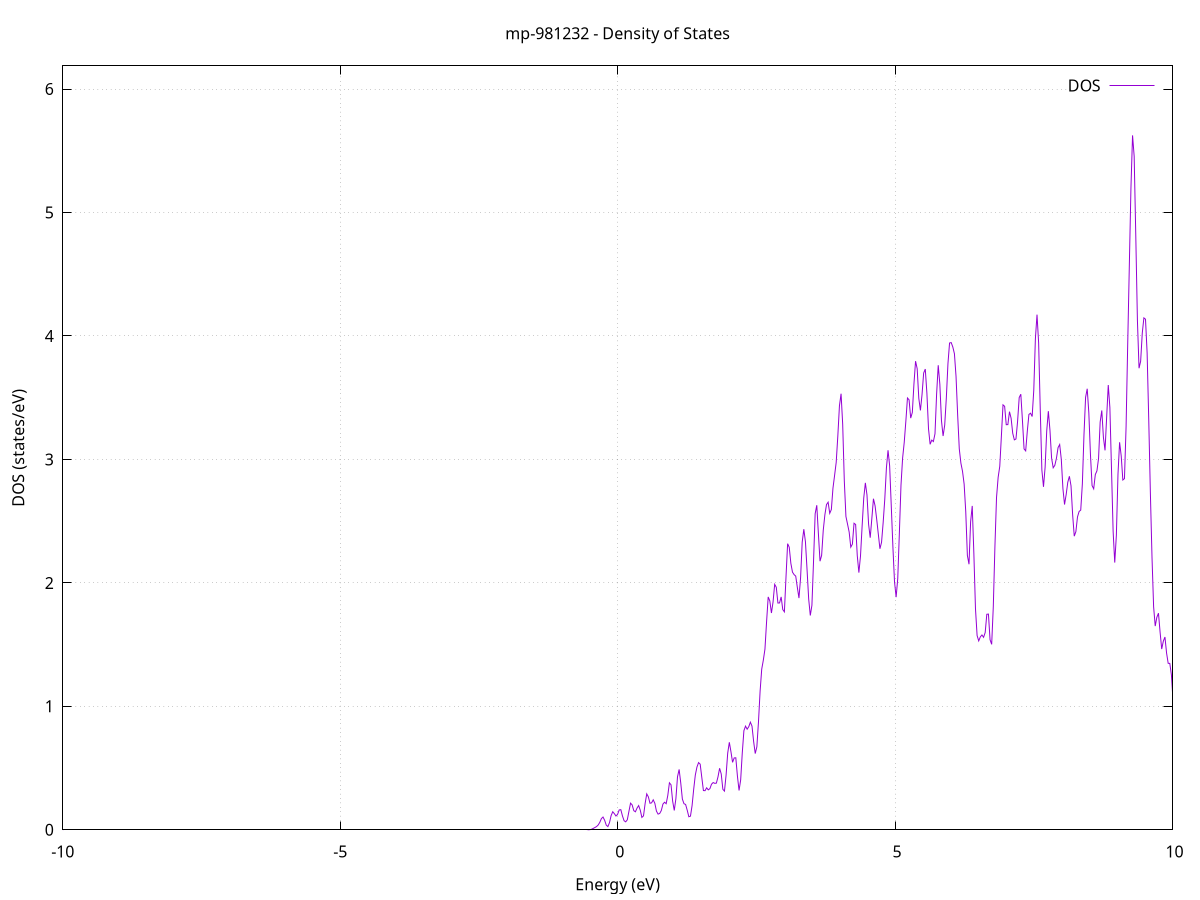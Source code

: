 set title 'mp-981232 - Density of States'
set xlabel 'Energy (eV)'
set ylabel 'DOS (states/eV)'
set grid
set xrange [-10:10]
set yrange [0:6.188]
set xzeroaxis lt -1
set terminal png size 800,600
set output 'mp-981232_dos_gnuplot.png'
plot '-' using 1:2 with lines title 'DOS'
-30.295900 0.000000
-30.266700 0.000000
-30.237600 0.000000
-30.208400 0.000000
-30.179200 0.000000
-30.150000 0.000000
-30.120800 0.000000
-30.091600 0.000000
-30.062400 0.000000
-30.033300 0.000000
-30.004100 0.000000
-29.974900 0.000000
-29.945700 0.000000
-29.916500 0.000000
-29.887300 0.000000
-29.858100 0.000000
-29.829000 0.000000
-29.799800 0.000000
-29.770600 0.000000
-29.741400 0.000000
-29.712200 0.000000
-29.683000 0.000000
-29.653800 0.000000
-29.624700 0.000000
-29.595500 0.000000
-29.566300 0.000000
-29.537100 0.000000
-29.507900 0.000000
-29.478700 0.000000
-29.449500 0.000000
-29.420400 0.000000
-29.391200 0.000000
-29.362000 0.000000
-29.332800 0.000000
-29.303600 0.000000
-29.274400 0.000000
-29.245200 0.000000
-29.216000 0.000000
-29.186900 0.000000
-29.157700 0.000000
-29.128500 0.000000
-29.099300 0.000000
-29.070100 0.000000
-29.040900 0.000000
-29.011700 0.000000
-28.982600 0.000000
-28.953400 0.000000
-28.924200 0.000000
-28.895000 0.000000
-28.865800 0.000000
-28.836600 0.000000
-28.807400 0.000000
-28.778300 0.000000
-28.749100 0.000000
-28.719900 0.000000
-28.690700 0.000000
-28.661500 0.000000
-28.632300 0.000000
-28.603100 0.000000
-28.574000 0.000000
-28.544800 0.000000
-28.515600 0.000000
-28.486400 0.000000
-28.457200 0.000000
-28.428000 0.000000
-28.398800 0.000000
-28.369700 0.000000
-28.340500 0.000000
-28.311300 0.000000
-28.282100 0.000000
-28.252900 0.000000
-28.223700 0.000000
-28.194500 0.000000
-28.165400 0.000000
-28.136200 0.000000
-28.107000 0.000000
-28.077800 0.000000
-28.048600 0.000000
-28.019400 0.000000
-27.990200 0.000000
-27.961100 0.000000
-27.931900 0.000000
-27.902700 0.000000
-27.873500 0.000000
-27.844300 0.000000
-27.815100 0.000000
-27.785900 0.000000
-27.756800 0.000300
-27.727600 0.005900
-27.698400 0.057600
-27.669200 0.328600
-27.640000 1.184200
-27.610800 2.960300
-27.581600 5.559000
-27.552500 8.120300
-27.523300 9.461200
-27.494100 9.643900
-27.464900 10.292000
-27.435700 12.571300
-27.406500 15.487300
-27.377300 16.764000
-27.348200 15.727700
-27.319000 14.168700
-27.289800 13.827400
-27.260600 14.903100
-27.231400 16.719900
-27.202200 18.770900
-27.173000 20.355800
-27.143900 20.506600
-27.114700 20.065300
-27.085500 20.542100
-27.056300 19.370900
-27.027100 13.362500
-26.997900 5.846300
-26.968700 1.518700
-26.939500 0.226400
-26.910400 0.018900
-26.881200 0.000900
-26.852000 0.000000
-26.822800 0.000000
-26.793600 0.000000
-26.764400 0.000000
-26.735200 0.000000
-26.706100 0.000000
-26.676900 0.000000
-26.647700 0.000000
-26.618500 0.000000
-26.589300 0.000000
-26.560100 0.000000
-26.530900 0.000000
-26.501800 0.000000
-26.472600 0.000000
-26.443400 0.000000
-26.414200 0.000000
-26.385000 0.000000
-26.355800 0.000000
-26.326600 0.000000
-26.297500 0.000000
-26.268300 0.000000
-26.239100 0.000000
-26.209900 0.000000
-26.180700 0.000000
-26.151500 0.000000
-26.122300 0.000000
-26.093200 0.000000
-26.064000 0.000000
-26.034800 0.000000
-26.005600 0.000000
-25.976400 0.000000
-25.947200 0.000000
-25.918000 0.000000
-25.888900 0.000000
-25.859700 0.000000
-25.830500 0.000000
-25.801300 0.000000
-25.772100 0.000000
-25.742900 0.000000
-25.713700 0.000000
-25.684600 0.000000
-25.655400 0.000000
-25.626200 0.000000
-25.597000 0.000000
-25.567800 0.000000
-25.538600 0.000000
-25.509400 0.000000
-25.480300 0.000000
-25.451100 0.000000
-25.421900 0.000000
-25.392700 0.000000
-25.363500 0.000000
-25.334300 0.000000
-25.305100 0.000000
-25.276000 0.000000
-25.246800 0.000000
-25.217600 0.000000
-25.188400 0.000000
-25.159200 0.000000
-25.130000 0.000000
-25.100800 0.000000
-25.071700 0.000000
-25.042500 0.000000
-25.013300 0.000000
-24.984100 0.001600
-24.954900 0.029700
-24.925700 0.307300
-24.896500 1.796800
-24.867400 6.247400
-24.838200 14.050900
-24.809000 22.402300
-24.779800 25.797400
-24.750600 19.880600
-24.721400 9.344800
-24.692200 2.520900
-24.663100 0.377500
-24.633900 0.030800
-24.604700 0.001400
-24.575500 0.000000
-24.546300 0.000000
-24.517100 0.000000
-24.487900 0.000000
-24.458700 0.000000
-24.429600 0.000000
-24.400400 0.000000
-24.371200 0.000000
-24.342000 0.000000
-24.312800 0.000000
-24.283600 0.000000
-24.254400 0.000000
-24.225300 0.000000
-24.196100 0.000000
-24.166900 0.000000
-24.137700 0.000000
-24.108500 0.000000
-24.079300 0.000000
-24.050100 0.000000
-24.021000 0.000000
-23.991800 0.000000
-23.962600 0.000000
-23.933400 0.000000
-23.904200 0.000000
-23.875000 0.000000
-23.845800 0.000000
-23.816700 0.000000
-23.787500 0.000000
-23.758300 0.000000
-23.729100 0.000000
-23.699900 0.000000
-23.670700 0.000000
-23.641500 0.000000
-23.612400 0.000000
-23.583200 0.000000
-23.554000 0.000000
-23.524800 0.000000
-23.495600 0.000000
-23.466400 0.000000
-23.437200 0.000000
-23.408100 0.000000
-23.378900 0.000000
-23.349700 0.000000
-23.320500 0.000000
-23.291300 0.000000
-23.262100 0.000000
-23.232900 0.000000
-23.203800 0.000000
-23.174600 0.000000
-23.145400 0.000000
-23.116200 0.000000
-23.087000 0.000000
-23.057800 0.000000
-23.028600 0.000000
-22.999500 0.000000
-22.970300 0.000000
-22.941100 0.000000
-22.911900 0.000000
-22.882700 0.000000
-22.853500 0.000000
-22.824300 0.000000
-22.795200 0.000000
-22.766000 0.000000
-22.736800 0.000000
-22.707600 0.000000
-22.678400 0.000000
-22.649200 0.000000
-22.620000 0.000000
-22.590900 0.000000
-22.561700 0.000000
-22.532500 0.000000
-22.503300 0.000000
-22.474100 0.000000
-22.444900 0.000000
-22.415700 0.000000
-22.386600 0.000000
-22.357400 0.000000
-22.328200 0.000000
-22.299000 0.000000
-22.269800 0.000000
-22.240600 0.000000
-22.211400 0.000000
-22.182300 0.000000
-22.153100 0.000000
-22.123900 0.000000
-22.094700 0.000000
-22.065500 0.000000
-22.036300 0.000000
-22.007100 0.000000
-21.977900 0.000000
-21.948800 0.000000
-21.919600 0.000000
-21.890400 0.000000
-21.861200 0.000000
-21.832000 0.000000
-21.802800 0.000000
-21.773600 0.000000
-21.744500 0.000000
-21.715300 0.000000
-21.686100 0.000000
-21.656900 0.000000
-21.627700 0.000000
-21.598500 0.000000
-21.569300 0.000000
-21.540200 0.000000
-21.511000 0.000000
-21.481800 0.000000
-21.452600 0.000000
-21.423400 0.000000
-21.394200 0.000000
-21.365000 0.000000
-21.335900 0.000000
-21.306700 0.000000
-21.277500 0.000000
-21.248300 0.000000
-21.219100 0.000000
-21.189900 0.000000
-21.160700 0.000000
-21.131600 0.000000
-21.102400 0.000000
-21.073200 0.000000
-21.044000 0.000000
-21.014800 0.000000
-20.985600 0.000000
-20.956400 0.000000
-20.927300 0.000000
-20.898100 0.000000
-20.868900 0.000000
-20.839700 0.000000
-20.810500 0.000000
-20.781300 0.000000
-20.752100 0.000000
-20.723000 0.000000
-20.693800 0.000000
-20.664600 0.000000
-20.635400 0.000000
-20.606200 0.000000
-20.577000 0.000000
-20.547800 0.000000
-20.518700 0.000000
-20.489500 0.000000
-20.460300 0.000000
-20.431100 0.000000
-20.401900 0.000000
-20.372700 0.000000
-20.343500 0.000000
-20.314400 0.000000
-20.285200 0.000000
-20.256000 0.000000
-20.226800 0.000000
-20.197600 0.000000
-20.168400 0.000000
-20.139200 0.000000
-20.110100 0.000000
-20.080900 0.000000
-20.051700 0.000000
-20.022500 0.000000
-19.993300 0.000000
-19.964100 0.000000
-19.934900 0.000000
-19.905800 0.000000
-19.876600 0.000000
-19.847400 0.000000
-19.818200 0.000000
-19.789000 0.000000
-19.759800 0.000000
-19.730600 0.000000
-19.701400 0.000000
-19.672300 0.000000
-19.643100 0.000000
-19.613900 0.000000
-19.584700 0.000000
-19.555500 0.000000
-19.526300 0.000000
-19.497100 0.000000
-19.468000 0.000000
-19.438800 0.000000
-19.409600 0.000000
-19.380400 0.000000
-19.351200 0.000000
-19.322000 0.000000
-19.292800 0.000000
-19.263700 0.000000
-19.234500 0.000000
-19.205300 0.000000
-19.176100 0.000000
-19.146900 0.000000
-19.117700 0.000000
-19.088500 0.000000
-19.059400 0.000000
-19.030200 0.000000
-19.001000 0.000000
-18.971800 0.000000
-18.942600 0.000000
-18.913400 0.000000
-18.884200 0.000000
-18.855100 0.000000
-18.825900 0.000000
-18.796700 0.000000
-18.767500 0.000000
-18.738300 0.000000
-18.709100 0.000000
-18.679900 0.000000
-18.650800 0.000000
-18.621600 0.000000
-18.592400 0.000000
-18.563200 0.000000
-18.534000 0.000000
-18.504800 0.000000
-18.475600 0.000000
-18.446500 0.000000
-18.417300 0.000000
-18.388100 0.000000
-18.358900 0.000000
-18.329700 0.000000
-18.300500 0.000000
-18.271300 0.000000
-18.242200 0.000000
-18.213000 0.000000
-18.183800 0.000000
-18.154600 0.000000
-18.125400 0.000000
-18.096200 0.000000
-18.067000 0.000000
-18.037900 0.000000
-18.008700 0.000000
-17.979500 0.000000
-17.950300 0.000000
-17.921100 0.000000
-17.891900 0.000000
-17.862700 0.000000
-17.833600 0.000000
-17.804400 0.000000
-17.775200 0.000000
-17.746000 0.000000
-17.716800 0.000000
-17.687600 0.000000
-17.658400 0.000000
-17.629300 0.000000
-17.600100 0.000000
-17.570900 0.000000
-17.541700 0.000000
-17.512500 0.000000
-17.483300 0.000000
-17.454100 0.000000
-17.425000 0.000000
-17.395800 0.000000
-17.366600 0.000000
-17.337400 0.000000
-17.308200 0.000000
-17.279000 0.000000
-17.249800 0.000000
-17.220600 0.000000
-17.191500 0.000000
-17.162300 0.000000
-17.133100 0.000000
-17.103900 0.000000
-17.074700 0.000000
-17.045500 0.000000
-17.016300 0.000000
-16.987200 0.000000
-16.958000 0.000000
-16.928800 0.000000
-16.899600 0.000000
-16.870400 0.000000
-16.841200 0.000000
-16.812000 0.000000
-16.782900 0.000000
-16.753700 0.000000
-16.724500 0.000000
-16.695300 0.000000
-16.666100 0.000000
-16.636900 0.000000
-16.607700 0.000000
-16.578600 0.000000
-16.549400 0.000000
-16.520200 0.000000
-16.491000 0.000000
-16.461800 0.000000
-16.432600 0.000000
-16.403400 0.000000
-16.374300 0.000000
-16.345100 0.000000
-16.315900 0.000000
-16.286700 0.000000
-16.257500 0.000000
-16.228300 0.000000
-16.199100 0.000000
-16.170000 0.000000
-16.140800 0.000000
-16.111600 0.000000
-16.082400 0.000000
-16.053200 0.000000
-16.024000 0.000000
-15.994800 0.000000
-15.965700 0.000000
-15.936500 0.000000
-15.907300 0.000000
-15.878100 0.000000
-15.848900 0.000000
-15.819700 0.000000
-15.790500 0.000000
-15.761400 0.000000
-15.732200 0.000000
-15.703000 0.000000
-15.673800 0.000000
-15.644600 0.000000
-15.615400 0.000000
-15.586200 0.000000
-15.557100 0.000000
-15.527900 0.000000
-15.498700 0.000000
-15.469500 0.000000
-15.440300 0.000000
-15.411100 0.000000
-15.381900 0.000000
-15.352800 0.000000
-15.323600 0.000000
-15.294400 0.000000
-15.265200 0.000000
-15.236000 0.000000
-15.206800 0.000000
-15.177600 0.000000
-15.148500 0.000000
-15.119300 0.000000
-15.090100 0.000000
-15.060900 0.000000
-15.031700 0.000000
-15.002500 0.000000
-14.973300 0.000000
-14.944200 0.000000
-14.915000 0.000000
-14.885800 0.000000
-14.856600 0.000000
-14.827400 0.000000
-14.798200 0.000000
-14.769000 0.000000
-14.739800 0.000000
-14.710700 0.000000
-14.681500 0.000000
-14.652300 0.000000
-14.623100 0.000000
-14.593900 0.000000
-14.564700 0.000000
-14.535500 0.000000
-14.506400 0.000000
-14.477200 0.000000
-14.448000 0.000000
-14.418800 0.000000
-14.389600 0.000000
-14.360400 0.000000
-14.331200 0.000000
-14.302100 0.000000
-14.272900 0.000000
-14.243700 0.000000
-14.214500 0.000000
-14.185300 0.000000
-14.156100 0.000000
-14.126900 0.000000
-14.097800 0.000000
-14.068600 0.000000
-14.039400 0.000000
-14.010200 0.000000
-13.981000 0.000000
-13.951800 0.000000
-13.922600 0.000000
-13.893500 0.000000
-13.864300 0.000000
-13.835100 0.000000
-13.805900 0.000000
-13.776700 0.000000
-13.747500 0.000000
-13.718300 0.000000
-13.689200 0.000000
-13.660000 0.000000
-13.630800 0.000000
-13.601600 0.000000
-13.572400 0.000000
-13.543200 0.000000
-13.514000 0.000000
-13.484900 0.000000
-13.455700 0.000000
-13.426500 0.000000
-13.397300 0.000000
-13.368100 0.000000
-13.338900 0.000000
-13.309700 0.000000
-13.280600 0.000000
-13.251400 0.000000
-13.222200 0.000000
-13.193000 0.000000
-13.163800 0.000000
-13.134600 0.000000
-13.105400 0.000000
-13.076300 0.000000
-13.047100 0.000000
-13.017900 0.000000
-12.988700 0.000000
-12.959500 0.000000
-12.930300 0.000000
-12.901100 0.000000
-12.872000 0.000000
-12.842800 0.000000
-12.813600 0.000000
-12.784400 0.000000
-12.755200 0.000000
-12.726000 0.000000
-12.696800 0.000000
-12.667700 0.000000
-12.638500 0.000000
-12.609300 0.000000
-12.580100 0.000000
-12.550900 0.000000
-12.521700 0.000000
-12.492500 0.000000
-12.463300 0.000000
-12.434200 0.000000
-12.405000 0.000000
-12.375800 0.000000
-12.346600 0.000000
-12.317400 0.000000
-12.288200 0.000000
-12.259000 0.000000
-12.229900 0.000000
-12.200700 0.000000
-12.171500 0.000000
-12.142300 0.000000
-12.113100 0.000000
-12.083900 0.000000
-12.054700 0.000000
-12.025600 0.000000
-11.996400 0.000000
-11.967200 0.000000
-11.938000 0.000000
-11.908800 0.000000
-11.879600 0.000000
-11.850400 0.000000
-11.821300 0.000000
-11.792100 0.000000
-11.762900 0.000000
-11.733700 0.000000
-11.704500 0.000000
-11.675300 0.000000
-11.646100 0.000000
-11.617000 0.000000
-11.587800 0.000000
-11.558600 0.000000
-11.529400 0.000000
-11.500200 0.000000
-11.471000 0.000000
-11.441800 0.000000
-11.412700 0.000000
-11.383500 0.000000
-11.354300 0.000000
-11.325100 0.000000
-11.295900 0.000000
-11.266700 0.000000
-11.237500 0.000000
-11.208400 0.000000
-11.179200 0.000000
-11.150000 0.000000
-11.120800 0.000000
-11.091600 0.000000
-11.062400 0.000000
-11.033200 0.000000
-11.004100 0.000000
-10.974900 0.000000
-10.945700 0.000000
-10.916500 0.000000
-10.887300 0.000000
-10.858100 0.000000
-10.828900 0.000000
-10.799800 0.000000
-10.770600 0.000000
-10.741400 0.000000
-10.712200 0.000000
-10.683000 0.000000
-10.653800 0.000000
-10.624600 0.000000
-10.595500 0.000000
-10.566300 0.000000
-10.537100 0.000000
-10.507900 0.000000
-10.478700 0.000000
-10.449500 0.000000
-10.420300 0.000000
-10.391200 0.000000
-10.362000 0.000000
-10.332800 0.000000
-10.303600 0.000000
-10.274400 0.000000
-10.245200 0.000000
-10.216000 0.000000
-10.186900 0.000000
-10.157700 0.000000
-10.128500 0.000000
-10.099300 0.000000
-10.070100 0.000000
-10.040900 0.000000
-10.011700 0.000000
-9.982500 0.000000
-9.953400 0.000000
-9.924200 0.000000
-9.895000 0.000000
-9.865800 0.000000
-9.836600 0.000000
-9.807400 0.000000
-9.778200 0.000000
-9.749100 0.000000
-9.719900 0.000000
-9.690700 0.000000
-9.661500 0.000000
-9.632300 0.000000
-9.603100 0.000000
-9.573900 0.000000
-9.544800 0.000000
-9.515600 0.000000
-9.486400 0.000000
-9.457200 0.000000
-9.428000 0.000000
-9.398800 0.000000
-9.369600 0.000000
-9.340500 0.000000
-9.311300 0.000000
-9.282100 0.000000
-9.252900 0.000000
-9.223700 0.000000
-9.194500 0.000000
-9.165300 0.000000
-9.136200 0.000000
-9.107000 0.000000
-9.077800 0.000000
-9.048600 0.000000
-9.019400 0.000000
-8.990200 0.000000
-8.961000 0.000000
-8.931900 0.000000
-8.902700 0.000000
-8.873500 0.000000
-8.844300 0.000000
-8.815100 0.000000
-8.785900 0.000000
-8.756700 0.000000
-8.727600 0.000000
-8.698400 0.000000
-8.669200 0.000000
-8.640000 0.000000
-8.610800 0.000000
-8.581600 0.000000
-8.552400 0.000000
-8.523300 0.000000
-8.494100 0.000000
-8.464900 0.000000
-8.435700 0.000000
-8.406500 0.000000
-8.377300 0.000000
-8.348100 0.000000
-8.319000 0.000000
-8.289800 0.000000
-8.260600 0.000000
-8.231400 0.000000
-8.202200 0.000000
-8.173000 0.000000
-8.143800 0.000000
-8.114700 0.000000
-8.085500 0.000000
-8.056300 0.000000
-8.027100 0.000000
-7.997900 0.000000
-7.968700 0.000000
-7.939500 0.000000
-7.910400 0.000000
-7.881200 0.000000
-7.852000 0.000000
-7.822800 0.000000
-7.793600 0.000000
-7.764400 0.000000
-7.735200 0.000000
-7.706000 0.000000
-7.676900 0.000000
-7.647700 0.000000
-7.618500 0.000000
-7.589300 0.000000
-7.560100 0.000000
-7.530900 0.000000
-7.501700 0.000000
-7.472600 0.000000
-7.443400 0.000000
-7.414200 0.000000
-7.385000 0.000000
-7.355800 0.000000
-7.326600 0.000000
-7.297400 0.000000
-7.268300 0.000000
-7.239100 0.000000
-7.209900 0.000000
-7.180700 0.000000
-7.151500 0.000000
-7.122300 0.000000
-7.093100 0.000000
-7.064000 0.000000
-7.034800 0.000000
-7.005600 0.000000
-6.976400 0.000000
-6.947200 0.000000
-6.918000 0.000000
-6.888800 0.000000
-6.859700 0.000000
-6.830500 0.000000
-6.801300 0.000000
-6.772100 0.000000
-6.742900 0.000000
-6.713700 0.000000
-6.684500 0.000000
-6.655400 0.000000
-6.626200 0.000000
-6.597000 0.000000
-6.567800 0.000000
-6.538600 0.000000
-6.509400 0.000000
-6.480200 0.000000
-6.451100 0.000000
-6.421900 0.000000
-6.392700 0.000000
-6.363500 0.000000
-6.334300 0.000000
-6.305100 0.000000
-6.275900 0.000000
-6.246800 0.000000
-6.217600 0.000000
-6.188400 0.000000
-6.159200 0.000000
-6.130000 0.000000
-6.100800 0.000000
-6.071600 0.000000
-6.042500 0.000000
-6.013300 0.000000
-5.984100 0.000000
-5.954900 0.000000
-5.925700 0.000000
-5.896500 0.000000
-5.867300 0.000000
-5.838200 0.000000
-5.809000 0.000000
-5.779800 0.000000
-5.750600 0.000000
-5.721400 0.000000
-5.692200 0.000000
-5.663000 0.000000
-5.633900 0.000000
-5.604700 0.000000
-5.575500 0.000000
-5.546300 0.000000
-5.517100 0.000000
-5.487900 0.000000
-5.458700 0.000000
-5.429600 0.000000
-5.400400 0.000000
-5.371200 0.000000
-5.342000 0.000000
-5.312800 0.000000
-5.283600 0.000000
-5.254400 0.000000
-5.225200 0.000000
-5.196100 0.000000
-5.166900 0.000000
-5.137700 0.000000
-5.108500 0.000000
-5.079300 0.000000
-5.050100 0.000000
-5.020900 0.000000
-4.991800 0.000000
-4.962600 0.000000
-4.933400 0.000000
-4.904200 0.000000
-4.875000 0.000000
-4.845800 0.000000
-4.816600 0.000000
-4.787500 0.000000
-4.758300 0.000000
-4.729100 0.000000
-4.699900 0.000000
-4.670700 0.000000
-4.641500 0.000000
-4.612300 0.000000
-4.583200 0.000000
-4.554000 0.000000
-4.524800 0.000000
-4.495600 0.000000
-4.466400 0.000000
-4.437200 0.000000
-4.408000 0.000000
-4.378900 0.000000
-4.349700 0.000000
-4.320500 0.000000
-4.291300 0.000000
-4.262100 0.000000
-4.232900 0.000000
-4.203700 0.000000
-4.174600 0.000000
-4.145400 0.000000
-4.116200 0.000000
-4.087000 0.000000
-4.057800 0.000000
-4.028600 0.000000
-3.999400 0.000000
-3.970300 0.000000
-3.941100 0.000000
-3.911900 0.000000
-3.882700 0.000000
-3.853500 0.000000
-3.824300 0.000000
-3.795100 0.000000
-3.766000 0.000000
-3.736800 0.000000
-3.707600 0.000000
-3.678400 0.000000
-3.649200 0.000000
-3.620000 0.000000
-3.590800 0.000000
-3.561700 0.000000
-3.532500 0.000000
-3.503300 0.000000
-3.474100 0.000000
-3.444900 0.000000
-3.415700 0.000000
-3.386500 0.000000
-3.357400 0.000000
-3.328200 0.000000
-3.299000 0.000000
-3.269800 0.000000
-3.240600 0.000000
-3.211400 0.000000
-3.182200 0.000000
-3.153100 0.000000
-3.123900 0.000000
-3.094700 0.000000
-3.065500 0.000000
-3.036300 0.000000
-3.007100 0.000000
-2.977900 0.000000
-2.948800 0.000000
-2.919600 0.000000
-2.890400 0.000000
-2.861200 0.000000
-2.832000 0.000000
-2.802800 0.000000
-2.773600 0.000000
-2.744400 0.000000
-2.715300 0.000000
-2.686100 0.000000
-2.656900 0.000000
-2.627700 0.000000
-2.598500 0.000000
-2.569300 0.000000
-2.540100 0.000000
-2.511000 0.000000
-2.481800 0.000000
-2.452600 0.000000
-2.423400 0.000000
-2.394200 0.000000
-2.365000 0.000000
-2.335800 0.000000
-2.306700 0.000000
-2.277500 0.000000
-2.248300 0.000000
-2.219100 0.000000
-2.189900 0.000000
-2.160700 0.000000
-2.131500 0.000000
-2.102400 0.000000
-2.073200 0.000000
-2.044000 0.000000
-2.014800 0.000000
-1.985600 0.000000
-1.956400 0.000000
-1.927200 0.000000
-1.898100 0.000000
-1.868900 0.000000
-1.839700 0.000000
-1.810500 0.000000
-1.781300 0.000000
-1.752100 0.000000
-1.722900 0.000000
-1.693800 0.000000
-1.664600 0.000000
-1.635400 0.000000
-1.606200 0.000000
-1.577000 0.000000
-1.547800 0.000000
-1.518600 0.000000
-1.489500 0.000000
-1.460300 0.000000
-1.431100 0.000000
-1.401900 0.000000
-1.372700 0.000000
-1.343500 0.000000
-1.314300 0.000000
-1.285200 0.000000
-1.256000 0.000000
-1.226800 0.000000
-1.197600 0.000000
-1.168400 0.000000
-1.139200 0.000000
-1.110000 0.000000
-1.080900 0.000000
-1.051700 0.000000
-1.022500 0.000000
-0.993300 0.000000
-0.964100 0.000000
-0.934900 0.000000
-0.905700 0.000000
-0.876600 0.000000
-0.847400 0.000000
-0.818200 0.000000
-0.789000 0.000000
-0.759800 0.000000
-0.730600 0.000000
-0.701400 0.000000
-0.672300 0.000000
-0.643100 0.000000
-0.613900 0.000000
-0.584700 0.000000
-0.555500 0.000000
-0.526300 0.000100
-0.497100 0.001000
-0.467900 0.004600
-0.438800 0.011400
-0.409600 0.018300
-0.380400 0.025900
-0.351200 0.038400
-0.322000 0.059900
-0.292800 0.090500
-0.263600 0.103300
-0.234500 0.077000
-0.205300 0.037700
-0.176100 0.025800
-0.146900 0.057500
-0.117700 0.114600
-0.088500 0.146200
-0.059300 0.130600
-0.030200 0.111500
-0.001000 0.125000
0.028200 0.160800
0.057400 0.162800
0.086600 0.112400
0.115800 0.073400
0.145000 0.064300
0.174100 0.080800
0.203300 0.149100
0.232500 0.215700
0.261700 0.201400
0.290900 0.154800
0.320100 0.145700
0.349300 0.175500
0.378400 0.196200
0.407600 0.158800
0.436800 0.100100
0.466000 0.112800
0.495200 0.212500
0.524400 0.290900
0.553600 0.266600
0.582700 0.214800
0.611900 0.218200
0.641100 0.242600
0.670300 0.214300
0.699500 0.150900
0.728700 0.126900
0.757900 0.132100
0.787000 0.156000
0.816200 0.208100
0.845400 0.223000
0.874600 0.211400
0.903800 0.278200
0.933000 0.380500
0.962200 0.364400
0.991300 0.232100
1.020500 0.156600
1.049700 0.251900
1.078900 0.429300
1.108100 0.489000
1.137300 0.379100
1.166500 0.248900
1.195600 0.211100
1.224800 0.205100
1.254000 0.158300
1.283200 0.105600
1.312400 0.110300
1.341600 0.196100
1.370800 0.329100
1.399900 0.443300
1.429100 0.507700
1.458300 0.544200
1.487500 0.531700
1.516700 0.424200
1.545900 0.317700
1.575100 0.316700
1.604200 0.339900
1.633400 0.323400
1.662600 0.333100
1.691800 0.369100
1.721000 0.382600
1.750200 0.376200
1.779400 0.377800
1.808500 0.428600
1.837700 0.498400
1.866900 0.452000
1.896100 0.327900
1.925300 0.313300
1.954500 0.443600
1.983700 0.621300
2.012900 0.708900
2.042000 0.632400
2.071200 0.546200
2.100400 0.582100
2.129600 0.582900
2.158800 0.434500
2.188000 0.318400
2.217200 0.404000
2.246300 0.623400
2.275500 0.802700
2.304700 0.839600
2.333900 0.814800
2.363100 0.834900
2.392300 0.871500
2.421500 0.839500
2.450600 0.716500
2.479800 0.617300
2.509000 0.672100
2.538200 0.874100
2.567400 1.121400
2.596600 1.300900
2.625800 1.374300
2.654900 1.463500
2.684100 1.684000
2.713300 1.886200
2.742500 1.854200
2.771700 1.755900
2.800900 1.845300
2.830100 1.987900
2.859200 1.964500
2.888400 1.836800
2.917600 1.837300
2.946800 1.886400
2.976000 1.783900
3.005200 1.765400
3.034400 2.048500
3.063500 2.317600
3.092700 2.288600
3.121900 2.158100
3.151100 2.086800
3.180300 2.066800
3.209500 2.054800
3.238700 1.962900
3.267800 1.876900
3.297000 2.040300
3.326200 2.329800
3.355400 2.434700
3.384600 2.332600
3.413800 2.105700
3.443000 1.869000
3.472100 1.735900
3.501300 1.818700
3.530500 2.174600
3.559700 2.559900
3.588900 2.628900
3.618100 2.397800
3.647300 2.175500
3.676400 2.222700
3.705600 2.426000
3.734800 2.551300
3.764000 2.634100
3.793200 2.653600
3.822400 2.563400
3.851600 2.594200
3.880700 2.767200
3.909900 2.870500
3.939100 2.976800
3.968300 3.190500
3.997500 3.435000
4.026700 3.532300
4.055900 3.285000
4.085000 2.826900
4.114200 2.538000
4.143400 2.475600
4.172600 2.411700
4.201800 2.289300
4.231000 2.314100
4.260200 2.483000
4.289300 2.473000
4.318500 2.221900
4.347700 2.083300
4.376900 2.217500
4.406100 2.458900
4.435300 2.686200
4.464500 2.810200
4.493700 2.712600
4.522800 2.474800
4.552000 2.365900
4.581200 2.520800
4.610400 2.681600
4.639600 2.624200
4.668800 2.515000
4.698000 2.395500
4.727100 2.276300
4.756300 2.328800
4.785500 2.489300
4.814700 2.679200
4.843900 2.931000
4.873100 3.074500
4.902300 2.948100
4.931400 2.624100
4.960600 2.293500
4.989800 2.009500
5.019000 1.884400
5.048200 2.034900
5.077400 2.403600
5.106600 2.791000
5.135700 3.010400
5.164900 3.137300
5.194100 3.308600
5.223300 3.497600
5.252500 3.482800
5.281700 3.334700
5.310900 3.380400
5.340000 3.610400
5.369200 3.796000
5.398400 3.735000
5.427600 3.495500
5.456800 3.396900
5.486000 3.525600
5.515200 3.699900
5.544300 3.732000
5.573500 3.536800
5.602700 3.247600
5.631900 3.122400
5.661100 3.156300
5.690300 3.144800
5.719500 3.208100
5.748600 3.529100
5.777800 3.762900
5.807000 3.609000
5.836200 3.314200
5.865400 3.189600
5.894600 3.277900
5.923800 3.497600
5.952900 3.775100
5.982100 3.943300
6.011300 3.946500
6.040500 3.911300
6.069700 3.856200
6.098900 3.671600
6.128100 3.359100
6.157200 3.086200
6.186400 2.969800
6.215600 2.903800
6.244800 2.799800
6.274000 2.575800
6.303200 2.222600
6.332400 2.151000
6.361500 2.494300
6.390700 2.623400
6.419900 2.239300
6.449100 1.791700
6.478300 1.573400
6.507500 1.530200
6.536700 1.562600
6.565800 1.578000
6.595000 1.559100
6.624200 1.597900
6.653400 1.745800
6.682600 1.747300
6.711800 1.539800
6.741000 1.502000
6.770200 1.805700
6.799300 2.291500
6.828500 2.691900
6.857700 2.854800
6.886900 2.944300
6.916100 3.189600
6.945300 3.442200
6.974500 3.430400
7.003600 3.281400
7.032800 3.281900
7.062000 3.387000
7.091200 3.333500
7.120400 3.212200
7.149600 3.158600
7.178800 3.165600
7.207900 3.307200
7.237100 3.501100
7.266300 3.528500
7.295500 3.316300
7.324700 3.085300
7.353900 3.069300
7.383100 3.228100
7.412200 3.364800
7.441400 3.374300
7.470600 3.347600
7.499800 3.559600
7.529000 3.977500
7.558200 4.173000
7.587400 3.944200
7.616500 3.407600
7.645700 2.914700
7.674900 2.778200
7.704100 2.935700
7.733300 3.230800
7.762500 3.391100
7.791700 3.236200
7.820800 3.011400
7.850000 2.932300
7.879200 2.952300
7.908400 3.009400
7.937600 3.095700
7.966800 3.120700
7.996000 3.000200
8.025100 2.764300
8.054300 2.634800
8.083500 2.715200
8.112700 2.815300
8.141900 2.863600
8.171100 2.785800
8.200300 2.551300
8.229400 2.378400
8.258600 2.415100
8.287800 2.534500
8.317000 2.578400
8.346200 2.589600
8.375400 2.802100
8.404600 3.200200
8.433700 3.503300
8.462900 3.572500
8.492100 3.377100
8.521300 3.039400
8.550500 2.788300
8.579700 2.761800
8.608900 2.877500
8.638000 2.907100
8.667200 3.008400
8.696400 3.303200
8.725600 3.396700
8.754800 3.179100
8.784000 3.073300
8.813200 3.341500
8.842300 3.602700
8.871500 3.420000
8.900700 2.921800
8.929900 2.418300
8.959100 2.164400
8.988300 2.384600
9.017500 2.880400
9.046600 3.139000
9.075800 3.027800
9.105000 2.833400
9.134200 2.844400
9.163400 3.262900
9.192600 3.929200
9.221800 4.566600
9.251000 5.196100
9.280100 5.625200
9.309300 5.455200
9.338500 4.807800
9.367700 4.127700
9.396900 3.738800
9.426100 3.795500
9.455300 4.023200
9.484400 4.146600
9.513600 4.135800
9.542800 3.862100
9.572000 3.319800
9.601200 2.732600
9.630400 2.211200
9.659600 1.806400
9.688700 1.649900
9.717900 1.721300
9.747100 1.754500
9.776300 1.601100
9.805500 1.463900
9.834700 1.527600
9.863900 1.561400
9.893000 1.432300
9.922200 1.348400
9.951400 1.347700
9.980600 1.253600
10.009800 1.045500
10.039000 0.884900
10.068200 0.813100
10.097300 0.759600
10.126500 0.743300
10.155700 0.772900
10.184900 0.817000
10.214100 0.841000
10.243300 0.880000
10.272500 1.036900
10.301600 1.231000
10.330800 1.362200
10.360000 1.507700
10.389200 1.570700
10.418400 1.357700
10.447600 1.024100
10.476800 0.818600
10.505900 0.808500
10.535100 0.933100
10.564300 1.071500
10.593500 1.114100
10.622700 1.033000
10.651900 0.863300
10.681100 0.697400
10.710200 0.679900
10.739400 0.789200
10.768600 0.790000
10.797800 0.650000
10.827000 0.563600
10.856200 0.579700
10.885400 0.657400
10.914500 0.827000
10.943700 1.015900
10.972900 1.083600
11.002100 1.041700
11.031300 0.973900
11.060500 0.805500
11.089700 0.527800
11.118800 0.346600
11.148000 0.370200
11.177200 0.486800
11.206400 0.497300
11.235600 0.419000
11.264800 0.501400
11.294000 0.803200
11.323100 1.057000
11.352300 1.063900
11.381500 1.026800
11.410700 1.129100
11.439900 1.154900
11.469100 0.964500
11.498300 0.759700
11.527500 0.661700
11.556600 0.573200
11.585800 0.518800
11.615000 0.558900
11.644200 0.590300
11.673400 0.541400
11.702600 0.464500
11.731800 0.455400
11.760900 0.511600
11.790100 0.503500
11.819300 0.372600
11.848500 0.259100
11.877700 0.277700
11.906900 0.401900
11.936100 0.544100
11.965200 0.624500
11.994400 0.630700
12.023600 0.602500
12.052800 0.607100
12.082000 0.609600
12.111200 0.498600
12.140400 0.344100
12.169500 0.261000
12.198700 0.229400
12.227900 0.254100
12.257100 0.426100
12.286300 0.716400
12.315500 0.913500
12.344700 0.978100
12.373800 1.038000
12.403000 0.983300
12.432200 0.755400
12.461400 0.564700
12.490600 0.481600
12.519800 0.439700
12.549000 0.453500
12.578100 0.524500
12.607300 0.636500
12.636500 0.723400
12.665700 0.671400
12.694900 0.567100
12.724100 0.561000
12.753300 0.592500
12.782400 0.553300
12.811600 0.479600
12.840800 0.478000
12.870000 0.497100
12.899200 0.406600
12.928400 0.248000
12.957600 0.136700
12.986700 0.117800
13.015900 0.198900
13.045100 0.317600
13.074300 0.405800
13.103500 0.503300
13.132700 0.579800
13.161900 0.538900
13.191000 0.433600
13.220200 0.375900
13.249400 0.384900
13.278600 0.406100
13.307800 0.386500
13.337000 0.329100
13.366200 0.321500
13.395300 0.367400
13.424500 0.376100
13.453700 0.332900
13.482900 0.287700
13.512100 0.253700
13.541300 0.190700
13.570500 0.123600
13.599600 0.108400
13.628800 0.124000
13.658000 0.114800
13.687200 0.073400
13.716400 0.059000
13.745600 0.112700
13.774800 0.191400
13.803900 0.237000
13.833100 0.239900
13.862300 0.190500
13.891500 0.129800
13.920700 0.124200
13.949900 0.157100
13.979100 0.180000
14.008300 0.192800
14.037400 0.235700
14.066600 0.356900
14.095800 0.536300
14.125000 0.638200
14.154200 0.636200
14.183400 0.655600
14.212600 0.750100
14.241700 0.894600
14.270900 1.061200
14.300100 1.218000
14.329300 1.253100
14.358500 1.090300
14.387700 0.853700
14.416900 0.729100
14.446000 0.823400
14.475200 1.127500
14.504400 1.522100
14.533600 1.773200
14.562800 1.682600
14.592000 1.385300
14.621200 1.212300
14.650300 1.251000
14.679500 1.288000
14.708700 1.134100
14.737900 0.884200
14.767100 0.770100
14.796300 0.827800
14.825500 0.931200
14.854600 1.032400
14.883800 1.115900
14.913000 1.148500
14.942200 1.170800
14.971400 1.146400
15.000600 1.096000
15.029800 1.110300
15.058900 1.041100
15.088100 0.774400
15.117300 0.476200
15.146500 0.336500
15.175700 0.398600
15.204900 0.621800
15.234100 0.965300
15.263200 1.420600
15.292400 1.764600
15.321600 1.641200
15.350800 1.241700
15.380000 1.033600
15.409200 1.050100
15.438400 1.066200
15.467500 1.076800
15.496700 1.175200
15.525900 1.241700
15.555100 1.177800
15.584300 1.104900
15.613500 1.114500
15.642700 1.082700
15.671800 0.993400
15.701000 1.043500
15.730200 1.183700
15.759400 1.156200
15.788600 0.972400
15.817800 0.809200
15.847000 0.741300
15.876100 0.795800
15.905300 0.904200
15.934500 0.928900
15.963700 0.870500
15.992900 0.861700
16.022100 0.961700
16.051300 1.130000
16.080400 1.290300
16.109600 1.360400
16.138800 1.287500
16.168000 1.131200
16.197200 0.982700
16.226400 0.854900
16.255600 0.856400
16.284700 1.004200
16.313900 1.003300
16.343100 0.837100
16.372300 0.803200
16.401500 0.872100
16.430700 0.876300
16.459900 0.899600
16.489100 0.960000
16.518200 0.931900
16.547400 0.928900
16.576600 1.094200
16.605800 1.302300
16.635000 1.396200
16.664200 1.269100
16.693400 0.932100
16.722500 0.640100
16.751700 0.669300
16.780900 0.973000
16.810100 1.237300
16.839300 1.263700
16.868500 1.132000
16.897700 1.010300
16.926800 1.038800
16.956000 1.222700
16.985200 1.276000
17.014400 1.066400
17.043600 0.883900
17.072800 0.848900
17.102000 0.832600
17.131100 0.853300
17.160300 0.930000
17.189500 0.994300
17.218700 1.082600
17.247900 1.149200
17.277100 1.063600
17.306300 0.934200
17.335400 0.943100
17.364600 1.040400
17.393800 1.145300
17.423000 1.292400
17.452200 1.471600
17.481400 1.525900
17.510600 1.345600
17.539700 1.036500
17.568900 0.861600
17.598100 1.108600
17.627300 1.578200
17.656500 1.699100
17.685700 1.367300
17.714900 1.039700
17.744000 1.024900
17.773200 1.328900
17.802400 1.743900
17.831600 1.810300
17.860800 1.421800
17.890000 1.004300
17.919200 0.855500
17.948300 0.919700
17.977500 1.044600
18.006700 1.132100
18.035900 1.217900
18.065100 1.358300
18.094300 1.502700
18.123500 1.610800
18.152600 1.628200
18.181800 1.422300
18.211000 1.019400
18.240200 0.707600
18.269400 0.737300
18.298600 1.011300
18.327800 1.226900
18.356900 1.279500
18.386100 1.274900
18.415300 1.268100
18.444500 1.264500
18.473700 1.313200
18.502900 1.378000
18.532100 1.361300
18.561200 1.403900
18.590400 1.642400
18.619600 1.842700
18.648800 1.776000
18.678000 1.512500
18.707200 1.226900
18.736400 1.068700
18.765600 1.088200
18.794700 1.236600
18.823900 1.410400
18.853100 1.547100
18.882300 1.658500
18.911500 1.746000
18.940700 1.852800
18.969900 1.962700
18.999000 1.958100
19.028200 1.766200
19.057400 1.509000
19.086600 1.455700
19.115800 1.658600
19.145000 1.773200
19.174200 1.660800
19.203300 1.568300
19.232500 1.622400
19.261700 1.719200
19.290900 1.781200
19.320100 1.885300
19.349300 1.941000
19.378500 1.680500
19.407600 1.287800
19.436800 1.193200
19.466000 1.347200
19.495200 1.509100
19.524400 1.635700
19.553600 1.635800
19.582800 1.498400
19.611900 1.394100
19.641100 1.385200
19.670300 1.445500
19.699500 1.484600
19.728700 1.414100
19.757900 1.316600
19.787100 1.330600
19.816200 1.398200
19.845400 1.418700
19.874600 1.458200
19.903800 1.595400
19.933000 1.812100
19.962200 1.958700
19.991400 1.919100
20.020500 1.751200
20.049700 1.535700
20.078900 1.437900
20.108100 1.461000
20.137300 1.394500
20.166500 1.316400
20.195700 1.327500
20.224800 1.286500
20.254000 1.164000
20.283200 1.076600
20.312400 1.125400
20.341600 1.200800
20.370800 1.204100
20.400000 1.263200
20.429100 1.407700
20.458300 1.527900
20.487500 1.557900
20.516700 1.491200
20.545900 1.353000
20.575100 1.177700
20.604300 0.965700
20.633400 0.783500
20.662600 0.787500
20.691800 1.016800
20.721000 1.294900
20.750200 1.420700
20.779400 1.335700
20.808600 1.169100
20.837700 1.071200
20.866900 0.969700
20.896100 0.887700
20.925300 1.100500
20.954500 1.610700
20.983700 1.939400
21.012900 1.742400
21.042000 1.310200
21.071200 1.100500
21.100400 1.250100
21.129600 1.612200
21.158800 1.923100
21.188000 2.000400
21.217200 1.890000
21.246400 1.809700
21.275500 1.841200
21.304700 1.861500
21.333900 1.795200
21.363100 1.651600
21.392300 1.520200
21.421500 1.469600
21.450700 1.421600
21.479800 1.326300
21.509000 1.290000
21.538200 1.393500
21.567400 1.505000
21.596600 1.532300
21.625800 1.519300
21.655000 1.464500
21.684100 1.413900
21.713300 1.480200
21.742500 1.594300
21.771700 1.552500
21.800900 1.380900
21.830100 1.275800
21.859300 1.237200
21.888400 1.120100
21.917600 0.974400
21.946800 0.968600
21.976000 1.050600
22.005200 1.087900
22.034400 1.087800
22.063600 1.105600
22.092700 1.142800
22.121900 1.143700
22.151100 1.047400
22.180300 0.888400
22.209500 0.815500
22.238700 0.886600
22.267900 0.949400
22.297000 0.843200
22.326200 0.653300
22.355400 0.579200
22.384600 0.642000
22.413800 0.707000
22.443000 0.690600
22.472200 0.628800
22.501300 0.622000
22.530500 0.757100
22.559700 0.993500
22.588900 1.159700
22.618100 1.195300
22.647300 1.177500
22.676500 1.159700
22.705600 1.134500
22.734800 1.083600
22.764000 0.990800
22.793200 0.939300
22.822400 1.050000
22.851600 1.191900
22.880800 1.145400
22.909900 0.988400
22.939100 0.886500
22.968300 0.764300
22.997500 0.601100
23.026700 0.599800
23.055900 0.819100
23.085100 1.045900
23.114200 1.078900
23.143400 0.982500
23.172600 0.913000
23.201800 0.897100
23.231000 0.903500
23.260200 0.917000
23.289400 0.919700
23.318500 0.855500
23.347700 0.724600
23.376900 0.644800
23.406100 0.712000
23.435300 0.854200
23.464500 0.956500
23.493700 0.955600
23.522900 0.783000
23.552000 0.579600
23.581200 0.596800
23.610400 0.789800
23.639600 1.011900
23.668800 1.173700
23.698000 1.187300
23.727200 1.137800
23.756300 1.122500
23.785500 1.143700
23.814700 1.192900
23.843900 1.209600
23.873100 1.121900
23.902300 0.958100
23.931500 0.817400
23.960600 0.692600
23.989800 0.562900
24.019000 0.460400
24.048200 0.406300
24.077400 0.410600
24.106600 0.453600
24.135800 0.506400
24.164900 0.498500
24.194100 0.405100
24.223300 0.327500
24.252500 0.326400
24.281700 0.371300
24.310900 0.430400
24.340100 0.480000
24.369200 0.455500
24.398400 0.335400
24.427600 0.211800
24.456800 0.152400
24.486000 0.154800
24.515200 0.170500
24.544400 0.130300
24.573500 0.058800
24.602700 0.029800
24.631900 0.062400
24.661100 0.125200
24.690300 0.159100
24.719500 0.152200
24.748700 0.141600
24.777800 0.124800
24.807000 0.104800
24.836200 0.114500
24.865400 0.150000
24.894600 0.191800
24.923800 0.214900
24.953000 0.196600
24.982100 0.148000
25.011300 0.083100
25.040500 0.029200
25.069700 0.005700
25.098900 0.000600
25.128100 0.000000
25.157300 0.000100
25.186400 0.000500
25.215600 0.002900
25.244800 0.008700
25.274000 0.015700
25.303200 0.025800
25.332400 0.047900
25.361600 0.070000
25.390700 0.067400
25.419900 0.046000
25.449100 0.023100
25.478300 0.007600
25.507500 0.001400
25.536700 0.000100
25.565900 0.000000
25.595000 0.000000
25.624200 0.000000
25.653400 0.000000
25.682600 0.000000
25.711800 0.000000
25.741000 0.000000
25.770200 0.000000
25.799300 0.000000
25.828500 0.000000
25.857700 0.000000
25.886900 0.000000
25.916100 0.000000
25.945300 0.000000
25.974500 0.000000
26.003700 0.000000
26.032800 0.000000
26.062000 0.000000
26.091200 0.000000
26.120400 0.000000
26.149600 0.000000
26.178800 0.000000
26.208000 0.000000
26.237100 0.000000
26.266300 0.000000
26.295500 0.000000
26.324700 0.000000
26.353900 0.000000
26.383100 0.000000
26.412300 0.000000
26.441400 0.000000
26.470600 0.000000
26.499800 0.000000
26.529000 0.000000
26.558200 0.000000
26.587400 0.000000
26.616600 0.000000
26.645700 0.000000
26.674900 0.000000
26.704100 0.000000
26.733300 0.000000
26.762500 0.000000
26.791700 0.000000
26.820900 0.000000
26.850000 0.000000
26.879200 0.000000
26.908400 0.000000
26.937600 0.000000
26.966800 0.000000
26.996000 0.000000
27.025200 0.000000
27.054300 0.000000
27.083500 0.000000
27.112700 0.000000
27.141900 0.000000
27.171100 0.000000
27.200300 0.000000
27.229500 0.000000
27.258600 0.000000
27.287800 0.000000
27.317000 0.000000
27.346200 0.000000
27.375400 0.000000
27.404600 0.000000
27.433800 0.000000
27.462900 0.000000
27.492100 0.000000
27.521300 0.000000
27.550500 0.000000
27.579700 0.000000
27.608900 0.000000
27.638100 0.000000
27.667200 0.000000
27.696400 0.000000
27.725600 0.000000
27.754800 0.000000
27.784000 0.000000
27.813200 0.000000
27.842400 0.000000
27.871500 0.000000
27.900700 0.000000
27.929900 0.000000
27.959100 0.000000
27.988300 0.000000
28.017500 0.000000
28.046700 0.000000
28.075800 0.000000
e
